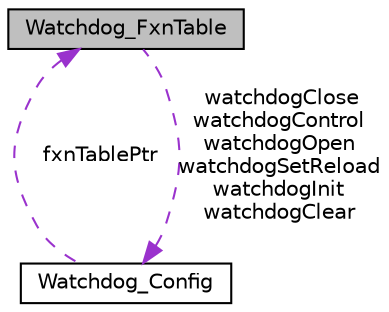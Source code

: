 digraph "Watchdog_FxnTable"
{
  edge [fontname="Helvetica",fontsize="10",labelfontname="Helvetica",labelfontsize="10"];
  node [fontname="Helvetica",fontsize="10",shape=record];
  Node1 [label="Watchdog_FxnTable",height=0.2,width=0.4,color="black", fillcolor="grey75", style="filled", fontcolor="black"];
  Node2 -> Node1 [dir="back",color="darkorchid3",fontsize="10",style="dashed",label=" watchdogClose\nwatchdogControl\nwatchdogOpen\nwatchdogSetReload\nwatchdogInit\nwatchdogClear" ,fontname="Helvetica"];
  Node2 [label="Watchdog_Config",height=0.2,width=0.4,color="black", fillcolor="white", style="filled",URL="$struct_watchdog___config.html",tooltip="Watchdog Global configuration. "];
  Node1 -> Node2 [dir="back",color="darkorchid3",fontsize="10",style="dashed",label=" fxnTablePtr" ,fontname="Helvetica"];
}
